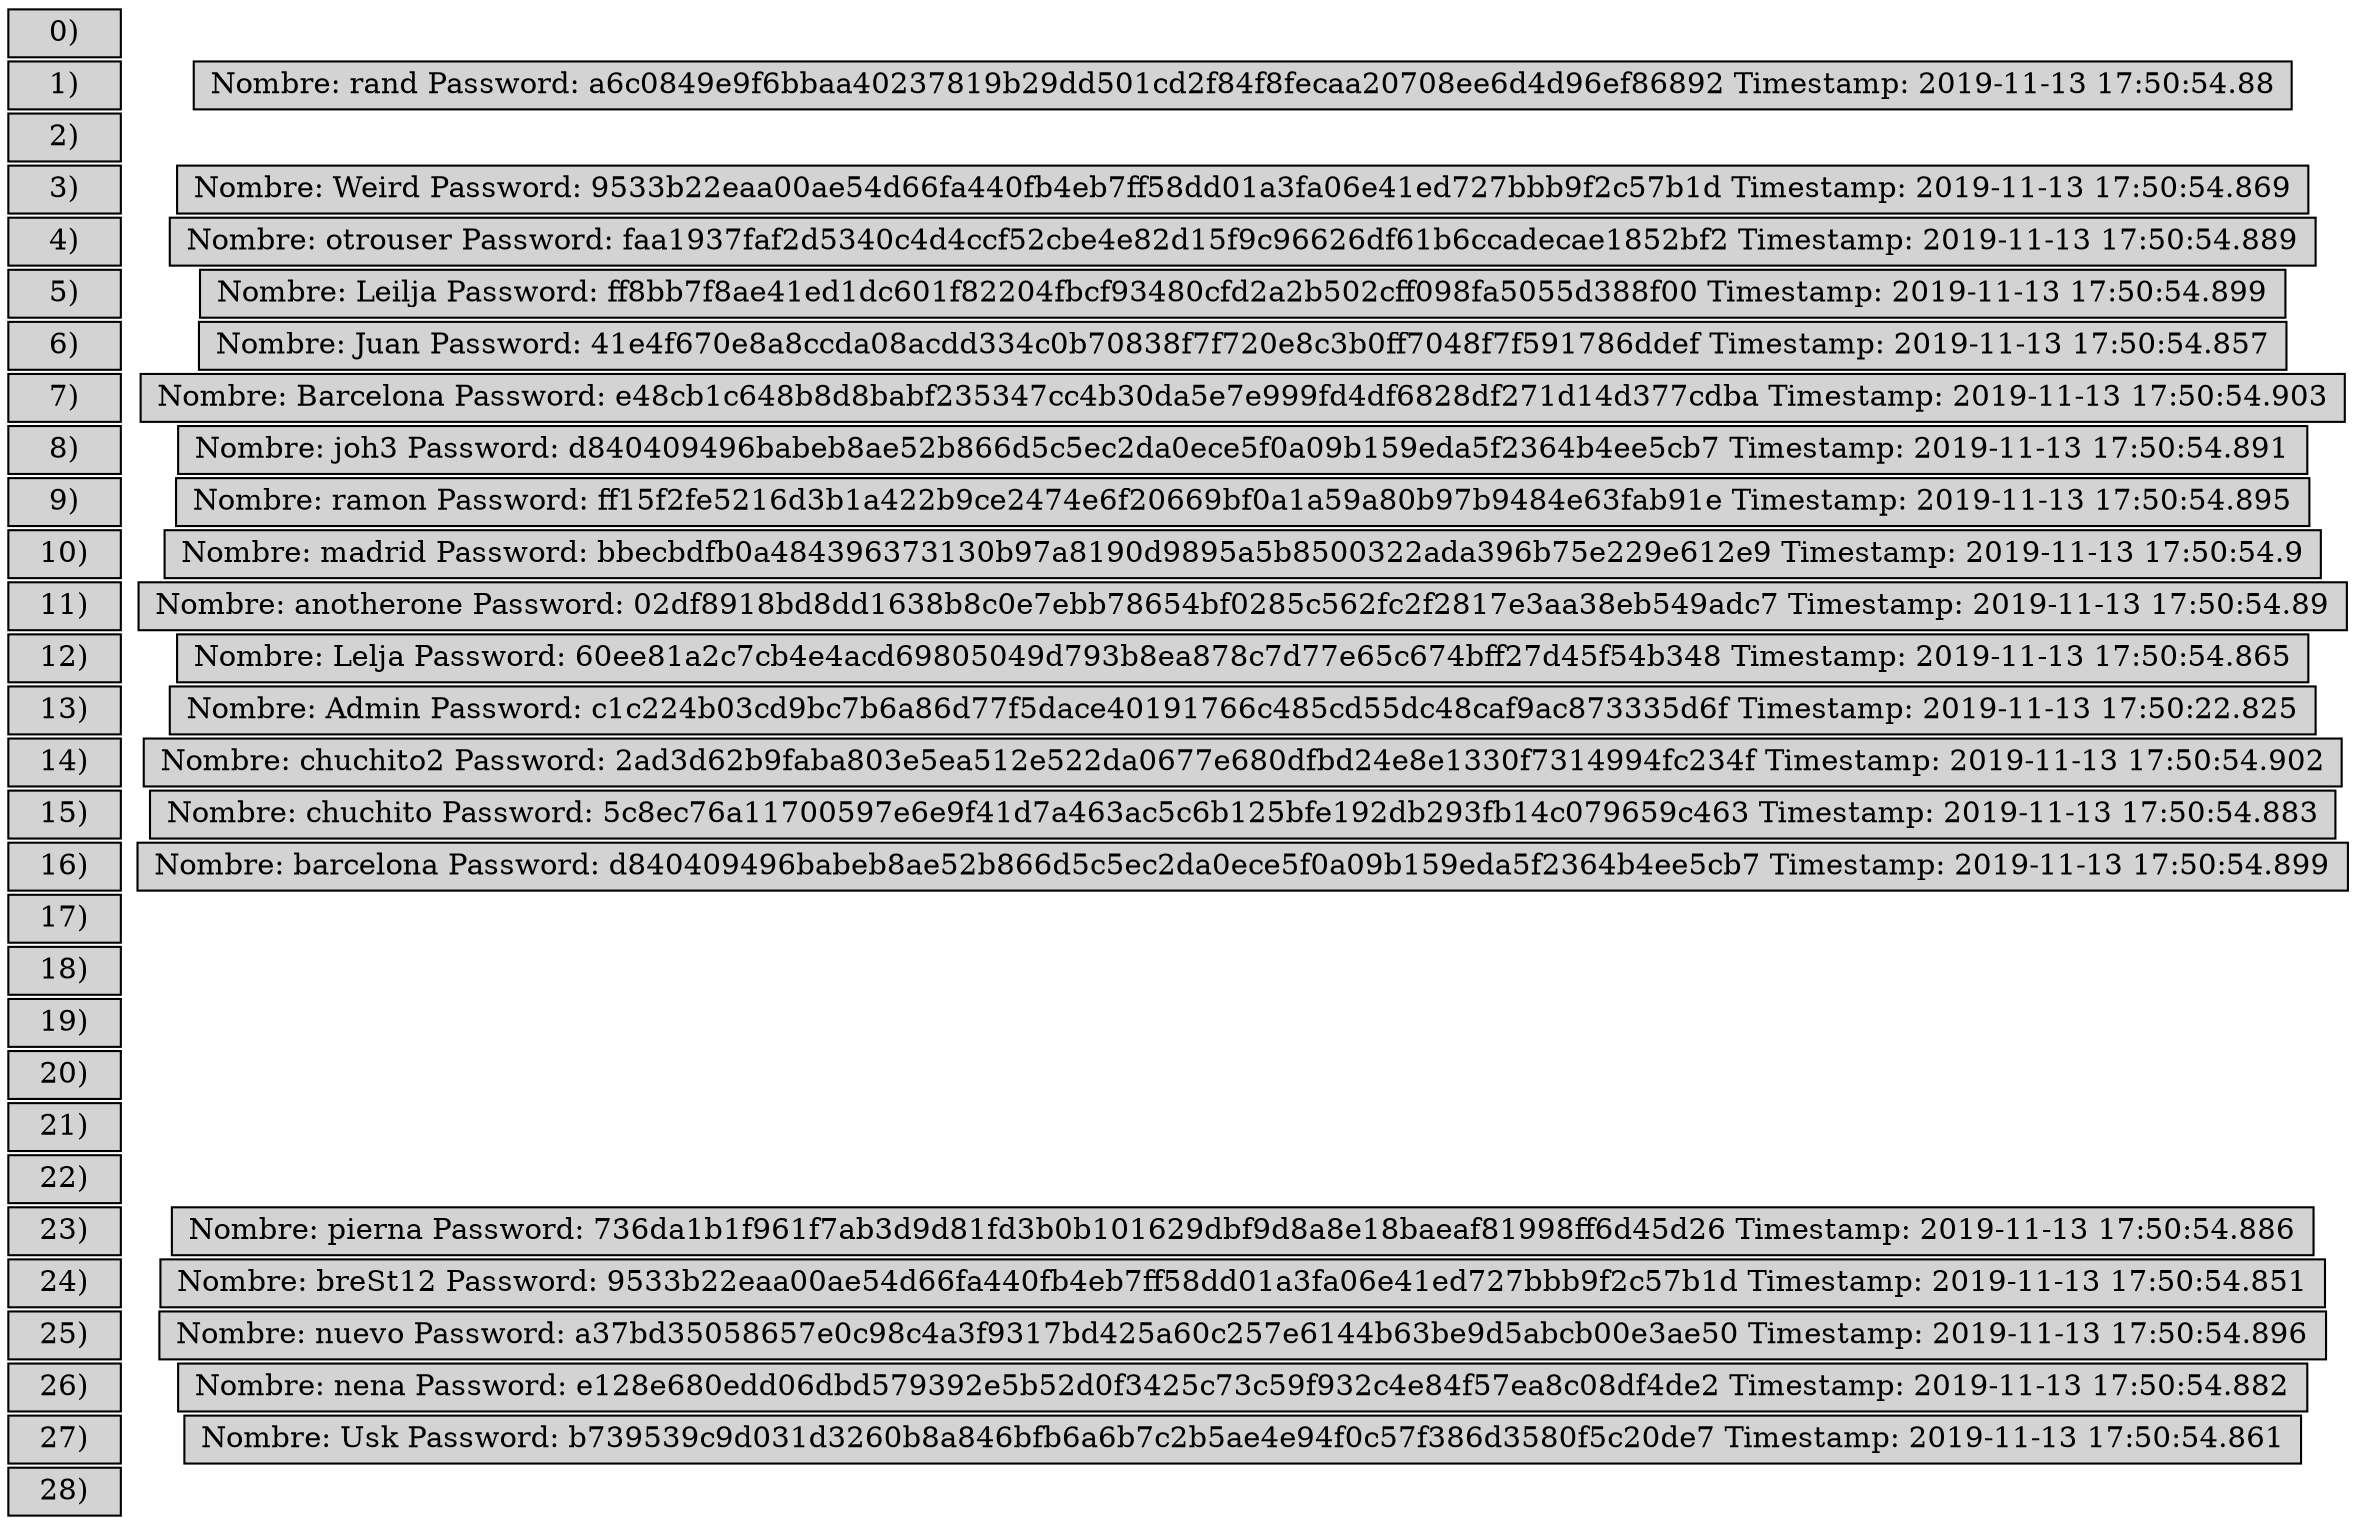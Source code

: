 digraph G {
     rankdir = LR;
	graph[ranksep = "0.02"];
     node [shape=record,height=.1];
     node[style = "filled"];
     sep=0;
     nodesep=0
     indice28[label= "28)"];
     indice27[label= "27)"];
     indice26[label= "26)"];
     indice25[label= "25)"];
     indice24[label= "24)"];
     indice23[label= "23)"];
     indice22[label= "22)"];
     indice21[label= "21)"];
     indice20[label= "20)"];
     indice19[label= "19)"];
     indice18[label= "18)"];
     indice17[label= "17)"];
     indice16[label= "16)"];
     indice15[label= "15)"];
     indice14[label= "14)"];
     indice13[label= "13)"];
     indice12[label= "12)"];
     indice11[label= "11)"];
     indice10[label= "10)"];
     indice9[label= "9)"];
     indice8[label= "8)"];
     indice7[label= "7)"];
     indice6[label= "6)"];
     indice5[label= "5)"];
     indice4[label= "4)"];
     indice3[label= "3)"];
     indice2[label= "2)"];
     indice1[label= "1)"];
     indice0[label= "0)"];
     node2[label = "{Nombre: rand  Password: a6c0849e9f6bbaa40237819b29dd501cd2f84f8fecaa20708ee6d4d96ef86892  Timestamp: 2019-11-13 17:50:54.88}" width = 10];
     indice1->node2 [style=invis];
     node4[label = "{Nombre: Weird  Password: 9533b22eaa00ae54d66fa440fb4eb7ff58dd01a3fa06e41ed727bbb9f2c57b1d  Timestamp: 2019-11-13 17:50:54.869}" width = 10];
     indice3->node4 [style=invis];
     node5[label = "{Nombre: otrouser  Password: faa1937faf2d5340c4d4ccf52cbe4e82d15f9c96626df61b6ccadecae1852bf2  Timestamp: 2019-11-13 17:50:54.889}" width = 10];
     indice4->node5 [style=invis];
     node6[label = "{Nombre: Leilja  Password: ff8bb7f8ae41ed1dc601f82204fbcf93480cfd2a2b502cff098fa5055d388f00  Timestamp: 2019-11-13 17:50:54.899}" width = 10];
     indice5->node6 [style=invis];
     node7[label = "{Nombre: Juan  Password: 41e4f670e8a8ccda08acdd334c0b70838f7f720e8c3b0ff7048f7f591786ddef  Timestamp: 2019-11-13 17:50:54.857}" width = 10];
     indice6->node7 [style=invis];
     node8[label = "{Nombre: Barcelona  Password: e48cb1c648b8d8babf235347cc4b30da5e7e999fd4df6828df271d14d377cdba  Timestamp: 2019-11-13 17:50:54.903}" width = 10];
     indice7->node8 [style=invis];
     node9[label = "{Nombre: joh3  Password: d840409496babeb8ae52b866d5c5ec2da0ece5f0a09b159eda5f2364b4ee5cb7  Timestamp: 2019-11-13 17:50:54.891}" width = 10];
     indice8->node9 [style=invis];
     node10[label = "{Nombre: ramon  Password: ff15f2fe5216d3b1a422b9ce2474e6f20669bf0a1a59a80b97b9484e63fab91e  Timestamp: 2019-11-13 17:50:54.895}" width = 10];
     indice9->node10 [style=invis];
     node11[label = "{Nombre: madrid  Password: bbecbdfb0a484396373130b97a8190d9895a5b8500322ada396b75e229e612e9  Timestamp: 2019-11-13 17:50:54.9}" width = 10];
     indice10->node11 [style=invis];
     node12[label = "{Nombre: anotherone  Password: 02df8918bd8dd1638b8c0e7ebb78654bf0285c562fc2f2817e3aa38eb549adc7  Timestamp: 2019-11-13 17:50:54.89}" width = 10];
     indice11->node12 [style=invis];
     node13[label = "{Nombre: Lelja  Password: 60ee81a2c7cb4e4acd69805049d793b8ea878c7d77e65c674bff27d45f54b348  Timestamp: 2019-11-13 17:50:54.865}" width = 10];
     indice12->node13 [style=invis];
     node14[label = "{Nombre: Admin  Password: c1c224b03cd9bc7b6a86d77f5dace40191766c485cd55dc48caf9ac873335d6f  Timestamp: 2019-11-13 17:50:22.825}" width = 10];
     indice13->node14 [style=invis];
     node15[label = "{Nombre: chuchito2  Password: 2ad3d62b9faba803e5ea512e522da0677e680dfbd24e8e1330f7314994fc234f  Timestamp: 2019-11-13 17:50:54.902}" width = 10];
     indice14->node15 [style=invis];
     node16[label = "{Nombre: chuchito  Password: 5c8ec76a11700597e6e9f41d7a463ac5c6b125bfe192db293fb14c079659c463  Timestamp: 2019-11-13 17:50:54.883}" width = 10];
     indice15->node16 [style=invis];
     node17[label = "{Nombre: barcelona  Password: d840409496babeb8ae52b866d5c5ec2da0ece5f0a09b159eda5f2364b4ee5cb7  Timestamp: 2019-11-13 17:50:54.899}" width = 10];
     indice16->node17 [style=invis];
     node24[label = "{Nombre: pierna  Password: 736da1b1f961f7ab3d9d81fd3b0b101629dbf9d8a8e18baeaf81998ff6d45d26  Timestamp: 2019-11-13 17:50:54.886}" width = 10];
     indice23->node24 [style=invis];
     node25[label = "{Nombre: breSt12  Password: 9533b22eaa00ae54d66fa440fb4eb7ff58dd01a3fa06e41ed727bbb9f2c57b1d  Timestamp: 2019-11-13 17:50:54.851}" width = 10];
     indice24->node25 [style=invis];
     node26[label = "{Nombre: nuevo  Password: a37bd35058657e0c98c4a3f9317bd425a60c257e6144b63be9d5abcb00e3ae50  Timestamp: 2019-11-13 17:50:54.896}" width = 10];
     indice25->node26 [style=invis];
     node27[label = "{Nombre: nena  Password: e128e680edd06dbd579392e5b52d0f3425c73c59f932c4e84f57ea8c08df4de2  Timestamp: 2019-11-13 17:50:54.882}" width = 10];
     indice26->node27 [style=invis];
     node28[label = "{Nombre: Usk  Password: b739539c9d031d3260b8a846bfb6a6b7c2b5ae4e94f0c57f386d3580f5c20de7  Timestamp: 2019-11-13 17:50:54.861}" width = 10];
     indice27->node28 [style=invis];
}